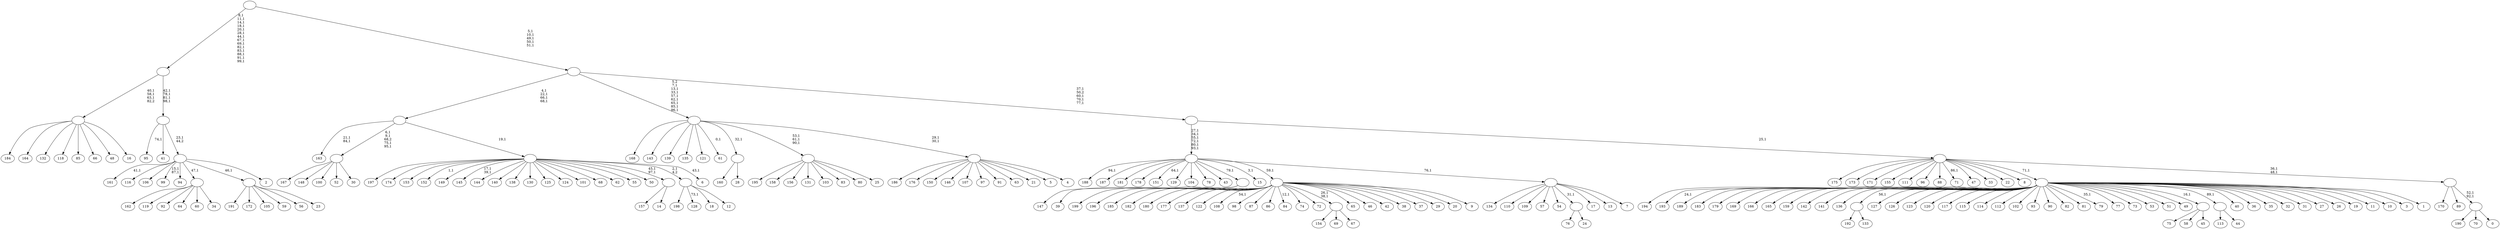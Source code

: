 digraph T {
	300 [label="199"]
	299 [label="198"]
	298 [label="197"]
	297 [label="196"]
	296 [label="195"]
	295 [label="194"]
	294 [label="193"]
	292 [label="192"]
	291 [label="191"]
	290 [label="190"]
	289 [label="189"]
	288 [label="188"]
	286 [label="187"]
	285 [label="186"]
	284 [label="185"]
	283 [label="184"]
	282 [label="183"]
	281 [label="182"]
	280 [label="181"]
	279 [label="180"]
	278 [label="179"]
	277 [label="178"]
	276 [label="177"]
	275 [label="176"]
	274 [label="175"]
	273 [label="174"]
	272 [label="173"]
	271 [label="172"]
	270 [label="171"]
	269 [label="170"]
	268 [label="169"]
	267 [label="168"]
	266 [label="167"]
	265 [label="166"]
	264 [label="165"]
	263 [label="164"]
	262 [label="163"]
	259 [label="162"]
	258 [label="161"]
	256 [label="160"]
	255 [label="159"]
	254 [label="158"]
	253 [label="157"]
	252 [label="156"]
	251 [label="155"]
	250 [label="154"]
	249 [label="153"]
	248 [label="152"]
	246 [label="151"]
	244 [label="150"]
	243 [label="149"]
	242 [label="148"]
	241 [label="147"]
	240 [label="146"]
	239 [label="145"]
	236 [label="144"]
	235 [label="143"]
	234 [label="142"]
	233 [label="141"]
	232 [label="140"]
	231 [label="139"]
	230 [label="138"]
	229 [label="137"]
	228 [label="136"]
	227 [label="135"]
	226 [label="134"]
	225 [label="133"]
	224 [label=""]
	223 [label="132"]
	222 [label="131"]
	221 [label="130"]
	220 [label="129"]
	219 [label="128"]
	217 [label="127"]
	216 [label="126"]
	215 [label="125"]
	214 [label="124"]
	213 [label="123"]
	212 [label="122"]
	211 [label="121"]
	210 [label="120"]
	209 [label="119"]
	208 [label="118"]
	207 [label="117"]
	206 [label="116"]
	205 [label="115"]
	204 [label="114"]
	203 [label="113"]
	202 [label="112"]
	201 [label="111"]
	200 [label="110"]
	199 [label="109"]
	198 [label="108"]
	196 [label="107"]
	195 [label="106"]
	194 [label="105"]
	193 [label="104"]
	192 [label="103"]
	191 [label="102"]
	190 [label="101"]
	189 [label="100"]
	188 [label="99"]
	185 [label="98"]
	184 [label="97"]
	183 [label="96"]
	182 [label="95"]
	180 [label="94"]
	179 [label="93"]
	178 [label="92"]
	177 [label="91"]
	176 [label="90"]
	175 [label="89"]
	174 [label="88"]
	173 [label="87"]
	172 [label="86"]
	171 [label="85"]
	170 [label="84"]
	168 [label="83"]
	167 [label="82"]
	166 [label="81"]
	165 [label="80"]
	164 [label="79"]
	162 [label="78"]
	161 [label="77"]
	160 [label="76"]
	159 [label="75"]
	158 [label="74"]
	157 [label="73"]
	156 [label="72"]
	155 [label="71"]
	153 [label="70"]
	152 [label="69"]
	151 [label="68"]
	150 [label="67"]
	149 [label=""]
	147 [label="66"]
	146 [label="65"]
	145 [label="64"]
	144 [label="63"]
	143 [label="62"]
	142 [label="61"]
	140 [label="60"]
	139 [label="59"]
	138 [label="58"]
	137 [label="57"]
	136 [label="56"]
	135 [label="55"]
	134 [label="54"]
	133 [label="53"]
	132 [label="52"]
	131 [label="51"]
	130 [label="50"]
	129 [label="49"]
	128 [label="48"]
	127 [label="47"]
	126 [label="46"]
	125 [label="45"]
	124 [label=""]
	123 [label="44"]
	122 [label=""]
	121 [label="43"]
	120 [label="42"]
	119 [label="41"]
	118 [label="40"]
	117 [label="39"]
	116 [label=""]
	115 [label="38"]
	114 [label="37"]
	113 [label="36"]
	112 [label="35"]
	111 [label="34"]
	110 [label=""]
	109 [label="33"]
	108 [label="32"]
	107 [label="31"]
	106 [label="30"]
	105 [label=""]
	101 [label="29"]
	100 [label="28"]
	99 [label=""]
	98 [label="27"]
	97 [label="26"]
	96 [label="25"]
	95 [label=""]
	92 [label="24"]
	91 [label=""]
	90 [label="23"]
	89 [label=""]
	88 [label="22"]
	87 [label="21"]
	86 [label="20"]
	85 [label="19"]
	84 [label="18"]
	83 [label="17"]
	82 [label="16"]
	81 [label=""]
	78 [label="15"]
	76 [label="14"]
	75 [label=""]
	73 [label="13"]
	72 [label="12"]
	71 [label=""]
	70 [label="11"]
	69 [label="10"]
	68 [label="9"]
	67 [label=""]
	66 [label="8"]
	65 [label="7"]
	64 [label=""]
	63 [label=""]
	57 [label="6"]
	55 [label=""]
	54 [label=""]
	50 [label="5"]
	49 [label="4"]
	48 [label=""]
	46 [label=""]
	38 [label="3"]
	37 [label="2"]
	36 [label=""]
	35 [label=""]
	31 [label=""]
	17 [label="1"]
	16 [label=""]
	15 [label="0"]
	14 [label=""]
	12 [label=""]
	10 [label=""]
	9 [label=""]
	5 [label=""]
	0 [label=""]
	224 -> 292 [label=""]
	224 -> 225 [label=""]
	149 -> 250 [label=""]
	149 -> 152 [label=""]
	149 -> 150 [label=""]
	124 -> 159 [label=""]
	124 -> 138 [label=""]
	124 -> 125 [label=""]
	122 -> 203 [label=""]
	122 -> 123 [label=""]
	116 -> 241 [label=""]
	116 -> 117 [label=""]
	110 -> 259 [label=""]
	110 -> 209 [label=""]
	110 -> 178 [label=""]
	110 -> 145 [label=""]
	110 -> 140 [label=""]
	110 -> 111 [label=""]
	105 -> 266 [label=""]
	105 -> 242 [label=""]
	105 -> 189 [label=""]
	105 -> 132 [label=""]
	105 -> 106 [label=""]
	99 -> 256 [label=""]
	99 -> 100 [label=""]
	95 -> 296 [label=""]
	95 -> 254 [label=""]
	95 -> 252 [label=""]
	95 -> 222 [label=""]
	95 -> 192 [label=""]
	95 -> 168 [label=""]
	95 -> 165 [label=""]
	95 -> 96 [label=""]
	91 -> 160 [label=""]
	91 -> 92 [label=""]
	89 -> 291 [label=""]
	89 -> 271 [label=""]
	89 -> 194 [label=""]
	89 -> 139 [label=""]
	89 -> 136 [label=""]
	89 -> 90 [label=""]
	81 -> 283 [label=""]
	81 -> 263 [label=""]
	81 -> 223 [label=""]
	81 -> 208 [label=""]
	81 -> 171 [label=""]
	81 -> 147 [label=""]
	81 -> 128 [label=""]
	81 -> 82 [label=""]
	75 -> 253 [label=""]
	75 -> 76 [label=""]
	71 -> 219 [label="73,1"]
	71 -> 299 [label=""]
	71 -> 84 [label=""]
	71 -> 72 [label=""]
	67 -> 149 [label="26,1\n38,1"]
	67 -> 170 [label="12,1"]
	67 -> 198 [label="54,1"]
	67 -> 300 [label=""]
	67 -> 297 [label=""]
	67 -> 284 [label=""]
	67 -> 281 [label=""]
	67 -> 279 [label=""]
	67 -> 276 [label=""]
	67 -> 229 [label=""]
	67 -> 212 [label=""]
	67 -> 185 [label=""]
	67 -> 173 [label=""]
	67 -> 172 [label=""]
	67 -> 158 [label=""]
	67 -> 156 [label=""]
	67 -> 146 [label=""]
	67 -> 126 [label=""]
	67 -> 120 [label=""]
	67 -> 115 [label=""]
	67 -> 114 [label=""]
	67 -> 101 [label=""]
	67 -> 86 [label=""]
	67 -> 68 [label=""]
	64 -> 226 [label=""]
	64 -> 200 [label=""]
	64 -> 199 [label=""]
	64 -> 137 [label=""]
	64 -> 134 [label=""]
	64 -> 91 [label="31,1"]
	64 -> 83 [label=""]
	64 -> 73 [label=""]
	64 -> 65 [label=""]
	63 -> 78 [label="3,1"]
	63 -> 246 [label="64,1"]
	63 -> 288 [label="94,1"]
	63 -> 286 [label=""]
	63 -> 280 [label=""]
	63 -> 277 [label=""]
	63 -> 220 [label=""]
	63 -> 193 [label=""]
	63 -> 162 [label=""]
	63 -> 121 [label=""]
	63 -> 116 [label="79,1"]
	63 -> 67 [label="59,1"]
	63 -> 64 [label="76,1"]
	55 -> 57 [label="43,1"]
	55 -> 75 [label="45,1\n97,1"]
	55 -> 239 [label="17,1\n39,1"]
	55 -> 248 [label="1,1"]
	55 -> 298 [label=""]
	55 -> 273 [label=""]
	55 -> 249 [label=""]
	55 -> 243 [label=""]
	55 -> 236 [label=""]
	55 -> 232 [label=""]
	55 -> 230 [label=""]
	55 -> 221 [label=""]
	55 -> 215 [label=""]
	55 -> 214 [label=""]
	55 -> 190 [label=""]
	55 -> 151 [label=""]
	55 -> 143 [label=""]
	55 -> 135 [label=""]
	55 -> 130 [label=""]
	55 -> 71 [label="2,1\n4,2"]
	54 -> 105 [label="6,1\n9,1\n68,2\n75,1\n95,1"]
	54 -> 262 [label="21,1\n84,1"]
	54 -> 55 [label="19,1"]
	48 -> 285 [label=""]
	48 -> 275 [label=""]
	48 -> 244 [label=""]
	48 -> 240 [label=""]
	48 -> 196 [label=""]
	48 -> 184 [label=""]
	48 -> 177 [label=""]
	48 -> 144 [label=""]
	48 -> 87 [label=""]
	48 -> 50 [label=""]
	48 -> 49 [label=""]
	46 -> 48 [label="29,1\n30,1"]
	46 -> 95 [label="53,1\n61,1\n90,1"]
	46 -> 142 [label="0,1"]
	46 -> 267 [label=""]
	46 -> 235 [label=""]
	46 -> 231 [label=""]
	46 -> 227 [label=""]
	46 -> 211 [label=""]
	46 -> 99 [label="32,1"]
	36 -> 188 [label="15,1\n87,1"]
	36 -> 258 [label="41,1"]
	36 -> 206 [label=""]
	36 -> 195 [label=""]
	36 -> 180 [label=""]
	36 -> 110 [label="47,1"]
	36 -> 89 [label="46,1"]
	36 -> 37 [label=""]
	35 -> 182 [label="74,1"]
	35 -> 119 [label=""]
	35 -> 36 [label="23,1\n44,2"]
	31 -> 35 [label="42,1\n78,1\n81,1\n98,1"]
	31 -> 81 [label="40,1\n58,1\n63,1\n82,2"]
	16 -> 164 [label="35,1"]
	16 -> 294 [label="24,1"]
	16 -> 295 [label=""]
	16 -> 289 [label=""]
	16 -> 282 [label=""]
	16 -> 278 [label=""]
	16 -> 268 [label=""]
	16 -> 265 [label=""]
	16 -> 264 [label=""]
	16 -> 255 [label=""]
	16 -> 234 [label=""]
	16 -> 233 [label=""]
	16 -> 228 [label=""]
	16 -> 224 [label="56,1"]
	16 -> 217 [label=""]
	16 -> 216 [label=""]
	16 -> 213 [label=""]
	16 -> 210 [label=""]
	16 -> 207 [label=""]
	16 -> 205 [label=""]
	16 -> 204 [label=""]
	16 -> 202 [label=""]
	16 -> 191 [label=""]
	16 -> 179 [label=""]
	16 -> 176 [label=""]
	16 -> 167 [label=""]
	16 -> 166 [label=""]
	16 -> 161 [label=""]
	16 -> 157 [label=""]
	16 -> 133 [label=""]
	16 -> 131 [label=""]
	16 -> 129 [label=""]
	16 -> 124 [label="16,1"]
	16 -> 122 [label="89,1"]
	16 -> 118 [label=""]
	16 -> 113 [label=""]
	16 -> 112 [label=""]
	16 -> 108 [label=""]
	16 -> 107 [label=""]
	16 -> 98 [label=""]
	16 -> 97 [label=""]
	16 -> 85 [label=""]
	16 -> 70 [label=""]
	16 -> 69 [label=""]
	16 -> 38 [label=""]
	16 -> 17 [label=""]
	14 -> 290 [label=""]
	14 -> 153 [label=""]
	14 -> 15 [label=""]
	12 -> 14 [label="52,1\n92,1"]
	12 -> 269 [label=""]
	12 -> 175 [label=""]
	10 -> 12 [label="36,1\n48,1"]
	10 -> 155 [label="86,1"]
	10 -> 274 [label=""]
	10 -> 272 [label=""]
	10 -> 270 [label=""]
	10 -> 251 [label=""]
	10 -> 201 [label=""]
	10 -> 183 [label=""]
	10 -> 174 [label=""]
	10 -> 127 [label=""]
	10 -> 109 [label=""]
	10 -> 88 [label=""]
	10 -> 66 [label=""]
	10 -> 16 [label="71,1"]
	9 -> 63 [label="27,1\n34,1\n55,1\n72,1\n80,1\n93,1"]
	9 -> 10 [label="25,1"]
	5 -> 9 [label="37,1\n50,2\n60,1\n70,1\n77,1"]
	5 -> 46 [label="5,2\n7,1\n13,1\n33,1\n57,1\n62,1\n65,1\n85,1\n96,1"]
	5 -> 54 [label="4,1\n22,1\n66,1\n68,1"]
	0 -> 5 [label="5,1\n10,1\n49,1\n50,1\n51,1"]
	0 -> 31 [label="8,1\n11,1\n14,1\n18,1\n20,1\n28,1\n44,1\n67,1\n69,1\n82,1\n83,1\n88,1\n91,1\n99,1"]
}
